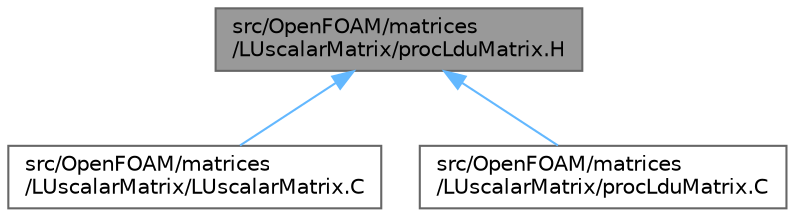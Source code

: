 digraph "src/OpenFOAM/matrices/LUscalarMatrix/procLduMatrix.H"
{
 // LATEX_PDF_SIZE
  bgcolor="transparent";
  edge [fontname=Helvetica,fontsize=10,labelfontname=Helvetica,labelfontsize=10];
  node [fontname=Helvetica,fontsize=10,shape=box,height=0.2,width=0.4];
  Node1 [id="Node000001",label="src/OpenFOAM/matrices\l/LUscalarMatrix/procLduMatrix.H",height=0.2,width=0.4,color="gray40", fillcolor="grey60", style="filled", fontcolor="black",tooltip=" "];
  Node1 -> Node2 [id="edge1_Node000001_Node000002",dir="back",color="steelblue1",style="solid",tooltip=" "];
  Node2 [id="Node000002",label="src/OpenFOAM/matrices\l/LUscalarMatrix/LUscalarMatrix.C",height=0.2,width=0.4,color="grey40", fillcolor="white", style="filled",URL="$LUscalarMatrix_8C.html",tooltip=" "];
  Node1 -> Node3 [id="edge2_Node000001_Node000003",dir="back",color="steelblue1",style="solid",tooltip=" "];
  Node3 [id="Node000003",label="src/OpenFOAM/matrices\l/LUscalarMatrix/procLduMatrix.C",height=0.2,width=0.4,color="grey40", fillcolor="white", style="filled",URL="$procLduMatrix_8C.html",tooltip=" "];
}
